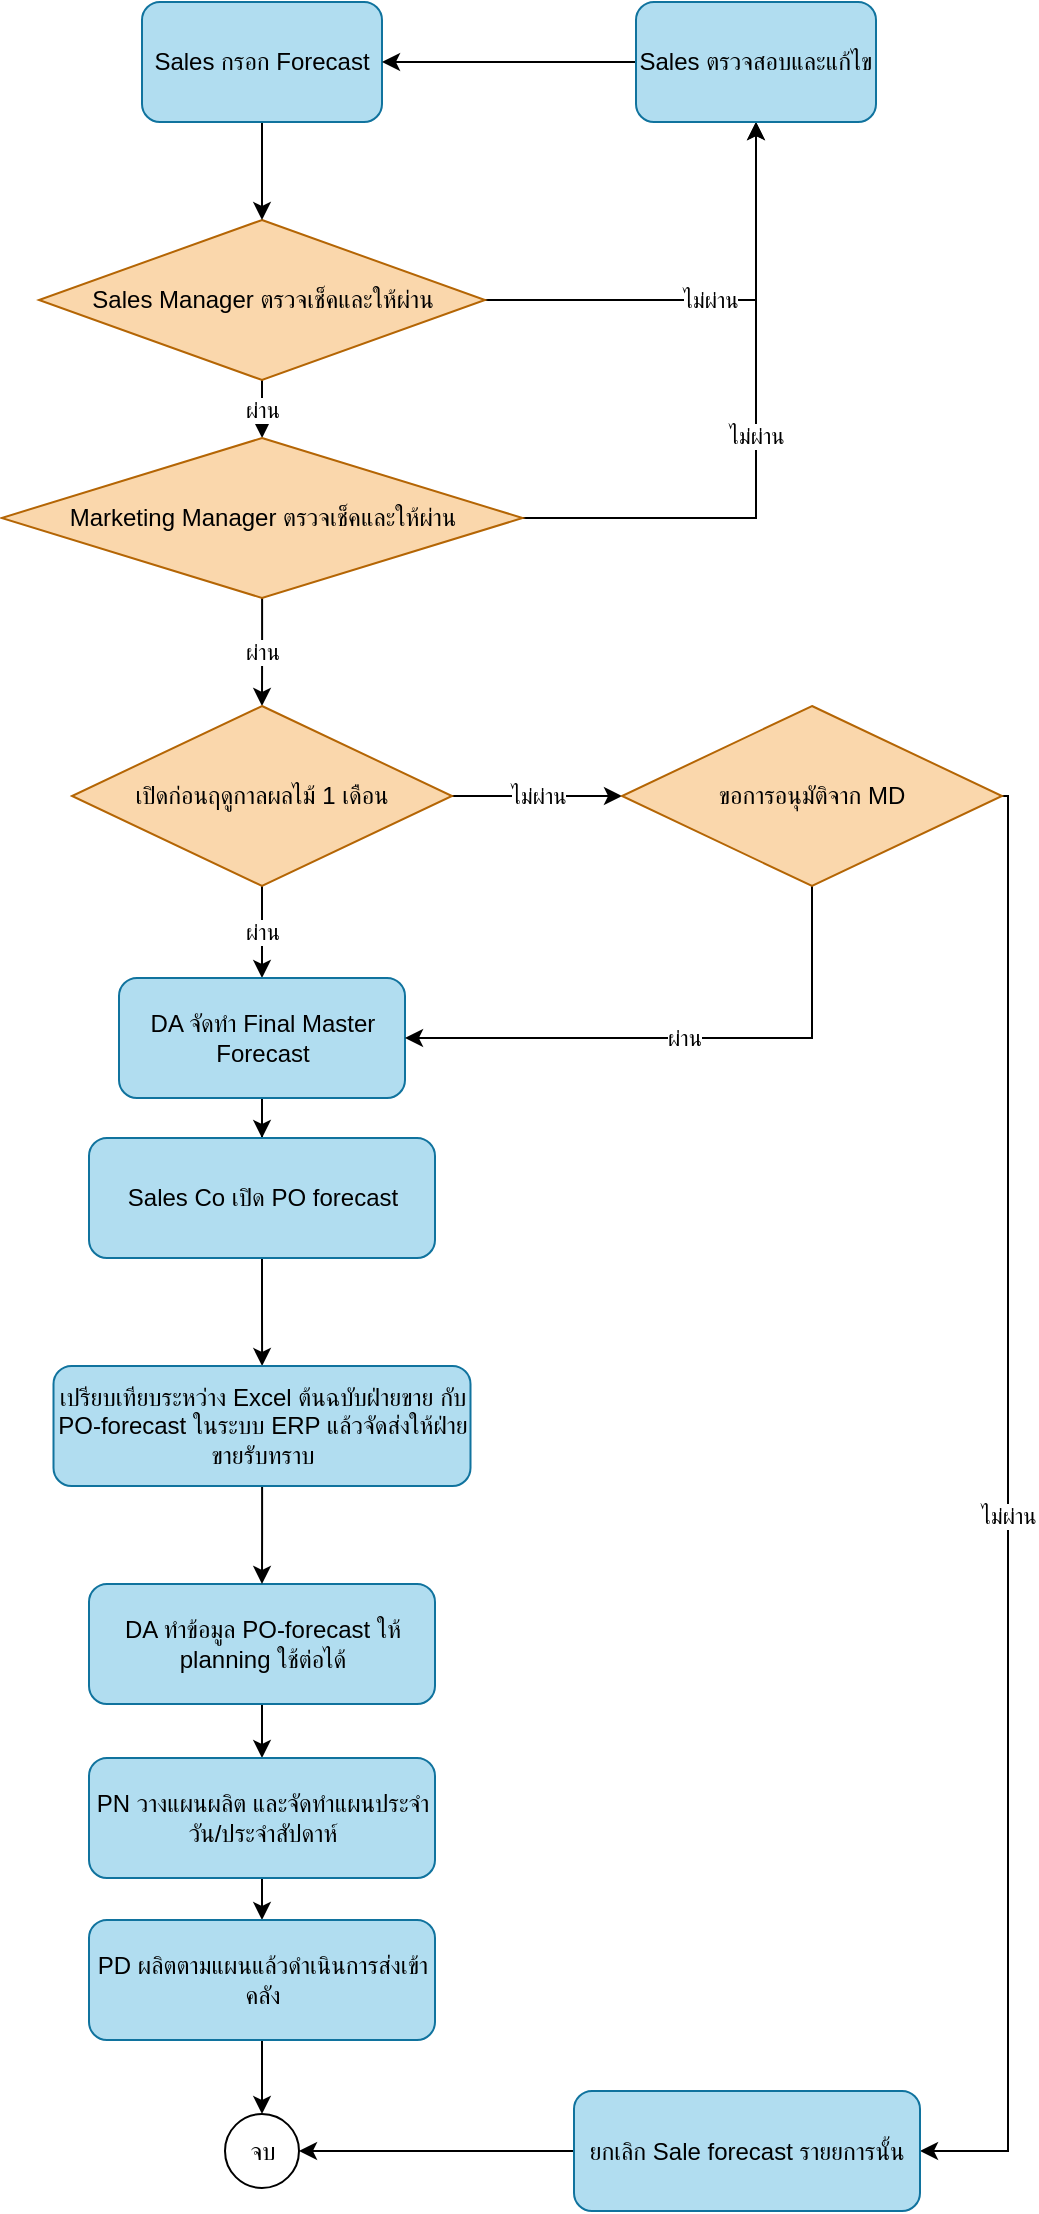 <mxfile version="28.0.7">
  <diagram id="C5RBs43oDa-KdzZeNtuy" name="Page-1">
    <mxGraphModel dx="1426" dy="881" grid="0" gridSize="10" guides="1" tooltips="1" connect="1" arrows="1" fold="1" page="1" pageScale="1" pageWidth="827" pageHeight="1169" math="0" shadow="0">
      <root>
        <mxCell id="WIyWlLk6GJQsqaUBKTNV-0" />
        <mxCell id="WIyWlLk6GJQsqaUBKTNV-1" parent="WIyWlLk6GJQsqaUBKTNV-0" />
        <mxCell id="PnefCcI8xvtNNN-fNU-R-5" value="" style="edgeStyle=orthogonalEdgeStyle;rounded=0;orthogonalLoop=1;jettySize=auto;html=1;" parent="WIyWlLk6GJQsqaUBKTNV-1" edge="1">
          <mxGeometry relative="1" as="geometry">
            <mxPoint x="230" y="880" as="sourcePoint" />
          </mxGeometry>
        </mxCell>
        <mxCell id="MqeZe2jEh2oXcdcuC_fv-16" value="ผ่าน" style="edgeStyle=orthogonalEdgeStyle;rounded=0;orthogonalLoop=1;jettySize=auto;html=1;" parent="WIyWlLk6GJQsqaUBKTNV-1" source="MqeZe2jEh2oXcdcuC_fv-11" target="MqeZe2jEh2oXcdcuC_fv-14" edge="1">
          <mxGeometry relative="1" as="geometry" />
        </mxCell>
        <mxCell id="MqeZe2jEh2oXcdcuC_fv-19" value="ไม่ผ่าน" style="edgeStyle=orthogonalEdgeStyle;rounded=0;orthogonalLoop=1;jettySize=auto;html=1;entryX=0.5;entryY=1;entryDx=0;entryDy=0;exitX=1;exitY=0.5;exitDx=0;exitDy=0;" parent="WIyWlLk6GJQsqaUBKTNV-1" source="MqeZe2jEh2oXcdcuC_fv-11" target="wGAiKCXnEbmTNtbZmv2O-13" edge="1">
          <mxGeometry relative="1" as="geometry">
            <mxPoint x="467.072" y="220" as="targetPoint" />
          </mxGeometry>
        </mxCell>
        <mxCell id="MqeZe2jEh2oXcdcuC_fv-11" value="Sales Manager ตรวจเช็คและให้ผ่าน" style="rhombus;whiteSpace=wrap;html=1;fillColor=#fad7ac;strokeColor=#b46504;" parent="WIyWlLk6GJQsqaUBKTNV-1" vertex="1">
          <mxGeometry x="118.5" y="252" width="223" height="80" as="geometry" />
        </mxCell>
        <mxCell id="MqeZe2jEh2oXcdcuC_fv-17" value="ผ่าน" style="edgeStyle=orthogonalEdgeStyle;rounded=0;orthogonalLoop=1;jettySize=auto;html=1;entryX=0.5;entryY=0;entryDx=0;entryDy=0;" parent="WIyWlLk6GJQsqaUBKTNV-1" source="MqeZe2jEh2oXcdcuC_fv-14" target="wGAiKCXnEbmTNtbZmv2O-0" edge="1">
          <mxGeometry relative="1" as="geometry" />
        </mxCell>
        <mxCell id="MqeZe2jEh2oXcdcuC_fv-26" value="ไม่ผ่าน" style="edgeStyle=orthogonalEdgeStyle;rounded=0;orthogonalLoop=1;jettySize=auto;html=1;entryX=0.5;entryY=1;entryDx=0;entryDy=0;exitX=1;exitY=0.5;exitDx=0;exitDy=0;" parent="WIyWlLk6GJQsqaUBKTNV-1" source="MqeZe2jEh2oXcdcuC_fv-14" target="wGAiKCXnEbmTNtbZmv2O-13" edge="1">
          <mxGeometry relative="1" as="geometry">
            <mxPoint x="467.348" y="219.88" as="targetPoint" />
          </mxGeometry>
        </mxCell>
        <mxCell id="MqeZe2jEh2oXcdcuC_fv-14" value="Marketing Manager ตรวจเช็คและให้ผ่าน" style="rhombus;whiteSpace=wrap;html=1;fillColor=#fad7ac;strokeColor=#b46504;" parent="WIyWlLk6GJQsqaUBKTNV-1" vertex="1">
          <mxGeometry x="99.75" y="361" width="260.5" height="80" as="geometry" />
        </mxCell>
        <mxCell id="wGAiKCXnEbmTNtbZmv2O-12" value="ผ่าน" style="edgeStyle=orthogonalEdgeStyle;rounded=0;orthogonalLoop=1;jettySize=auto;html=1;" parent="WIyWlLk6GJQsqaUBKTNV-1" source="wGAiKCXnEbmTNtbZmv2O-0" target="wGAiKCXnEbmTNtbZmv2O-11" edge="1">
          <mxGeometry relative="1" as="geometry" />
        </mxCell>
        <mxCell id="wGAiKCXnEbmTNtbZmv2O-19" value="ไม่ผ่าน" style="edgeStyle=orthogonalEdgeStyle;rounded=0;orthogonalLoop=1;jettySize=auto;html=1;entryX=0;entryY=0.5;entryDx=0;entryDy=0;" parent="WIyWlLk6GJQsqaUBKTNV-1" source="wGAiKCXnEbmTNtbZmv2O-0" target="wGAiKCXnEbmTNtbZmv2O-18" edge="1">
          <mxGeometry relative="1" as="geometry">
            <Array as="points">
              <mxPoint x="351" y="540" />
              <mxPoint x="351" y="540" />
            </Array>
          </mxGeometry>
        </mxCell>
        <mxCell id="wGAiKCXnEbmTNtbZmv2O-0" value="เปิดก่อนฤดูกาลผลไม้ 1 เดือน" style="rhombus;whiteSpace=wrap;html=1;fillColor=#fad7ac;strokeColor=#b46504;" parent="WIyWlLk6GJQsqaUBKTNV-1" vertex="1">
          <mxGeometry x="135" y="495" width="190" height="90" as="geometry" />
        </mxCell>
        <mxCell id="wGAiKCXnEbmTNtbZmv2O-10" value="" style="edgeStyle=orthogonalEdgeStyle;rounded=0;orthogonalLoop=1;jettySize=auto;html=1;" parent="WIyWlLk6GJQsqaUBKTNV-1" source="wGAiKCXnEbmTNtbZmv2O-9" target="MqeZe2jEh2oXcdcuC_fv-11" edge="1">
          <mxGeometry relative="1" as="geometry" />
        </mxCell>
        <mxCell id="wGAiKCXnEbmTNtbZmv2O-9" value="&lt;span style=&quot;&quot;&gt;Sales กรอก Forecast&lt;/span&gt;" style="rounded=1;whiteSpace=wrap;html=1;fillColor=#b1ddf0;strokeColor=#10739e;" parent="WIyWlLk6GJQsqaUBKTNV-1" vertex="1">
          <mxGeometry x="170" y="143" width="120" height="60" as="geometry" />
        </mxCell>
        <mxCell id="wGAiKCXnEbmTNtbZmv2O-16" value="" style="edgeStyle=orthogonalEdgeStyle;rounded=0;orthogonalLoop=1;jettySize=auto;html=1;" parent="WIyWlLk6GJQsqaUBKTNV-1" source="wGAiKCXnEbmTNtbZmv2O-11" target="wGAiKCXnEbmTNtbZmv2O-15" edge="1">
          <mxGeometry relative="1" as="geometry" />
        </mxCell>
        <mxCell id="wGAiKCXnEbmTNtbZmv2O-11" value="&lt;span style=&quot;&quot;&gt;DA จัดทำ Final Master Forecast&lt;/span&gt;&lt;span style=&quot;text-wrap-mode: nowrap; font-family: monospace; font-size: 0px; text-align: start;&quot;&gt;%3CmxGraphModel%3E%3Croot%3E%3CmxCell%20id%3D%220%22%2F%3E%3CmxCell%20id%3D%221%22%20parent%3D%220%22%2F%3E%3CmxCell%20id%3D%222%22%20value%3D%22Marketing%20Manager%20%E0%B8%95%E0%B8%A3%E0%B8%A7%E0%B8%88%E0%B9%80%E0%B8%8A%E0%B9%87%E0%B8%84%22%20style%3D%22rounded%3D0%3BwhiteSpace%3Dwrap%3Bhtml%3D1%3B%22%20vertex%3D%221%22%20parent%3D%221%22%3E%3CmxGeometry%20x%3D%22147.5%22%20y%3D%22370%22%20width%3D%22165%22%20height%3D%2260%22%20as%3D%22geometry%22%2F%3E%3C%2FmxCell%3E%3C%2Froot%3E%3C%2FmxGraphModel%3E&lt;/span&gt;" style="rounded=1;whiteSpace=wrap;html=1;fillColor=#b1ddf0;strokeColor=#10739e;fontColor=default;" parent="WIyWlLk6GJQsqaUBKTNV-1" vertex="1">
          <mxGeometry x="158.5" y="631" width="143" height="60" as="geometry" />
        </mxCell>
        <mxCell id="wGAiKCXnEbmTNtbZmv2O-14" style="edgeStyle=orthogonalEdgeStyle;rounded=0;orthogonalLoop=1;jettySize=auto;html=1;" parent="WIyWlLk6GJQsqaUBKTNV-1" source="wGAiKCXnEbmTNtbZmv2O-13" target="wGAiKCXnEbmTNtbZmv2O-9" edge="1">
          <mxGeometry relative="1" as="geometry" />
        </mxCell>
        <mxCell id="wGAiKCXnEbmTNtbZmv2O-13" value="&lt;span style=&quot;&quot;&gt;Sales ตรวจสอบและแก้ไข&lt;/span&gt;" style="rounded=1;whiteSpace=wrap;html=1;fillColor=#b1ddf0;strokeColor=#10739e;fontColor=default;" parent="WIyWlLk6GJQsqaUBKTNV-1" vertex="1">
          <mxGeometry x="417" y="143" width="120" height="60" as="geometry" />
        </mxCell>
        <mxCell id="3QiFB7Tr-Uy_t7sFEL7L-1" value="" style="edgeStyle=orthogonalEdgeStyle;rounded=0;orthogonalLoop=1;jettySize=auto;html=1;" edge="1" parent="WIyWlLk6GJQsqaUBKTNV-1" source="wGAiKCXnEbmTNtbZmv2O-15" target="3QiFB7Tr-Uy_t7sFEL7L-0">
          <mxGeometry relative="1" as="geometry" />
        </mxCell>
        <mxCell id="wGAiKCXnEbmTNtbZmv2O-15" value="&lt;span style=&quot;&quot;&gt;Sales Co เปิด PO forecast&lt;/span&gt;" style="rounded=1;whiteSpace=wrap;html=1;fillColor=#b1ddf0;strokeColor=#10739e;fontColor=default;" parent="WIyWlLk6GJQsqaUBKTNV-1" vertex="1">
          <mxGeometry x="143.5" y="711" width="173" height="60" as="geometry" />
        </mxCell>
        <mxCell id="wGAiKCXnEbmTNtbZmv2O-24" value="ผ่าน" style="edgeStyle=orthogonalEdgeStyle;rounded=0;orthogonalLoop=1;jettySize=auto;html=1;entryX=1;entryY=0.5;entryDx=0;entryDy=0;" parent="WIyWlLk6GJQsqaUBKTNV-1" source="wGAiKCXnEbmTNtbZmv2O-18" target="wGAiKCXnEbmTNtbZmv2O-11" edge="1">
          <mxGeometry relative="1" as="geometry">
            <Array as="points">
              <mxPoint x="505" y="661" />
            </Array>
          </mxGeometry>
        </mxCell>
        <mxCell id="wGAiKCXnEbmTNtbZmv2O-25" value="ไม่ผ่าน" style="edgeStyle=orthogonalEdgeStyle;rounded=0;orthogonalLoop=1;jettySize=auto;html=1;entryX=1;entryY=0.5;entryDx=0;entryDy=0;" parent="WIyWlLk6GJQsqaUBKTNV-1" source="wGAiKCXnEbmTNtbZmv2O-18" target="wGAiKCXnEbmTNtbZmv2O-31" edge="1">
          <mxGeometry relative="1" as="geometry">
            <mxPoint x="635" y="1078" as="targetPoint" />
            <Array as="points">
              <mxPoint x="603" y="540" />
              <mxPoint x="603" y="1218" />
            </Array>
          </mxGeometry>
        </mxCell>
        <mxCell id="wGAiKCXnEbmTNtbZmv2O-18" value="ขอการอนุมัติจาก MD" style="rhombus;whiteSpace=wrap;html=1;fillColor=#fad7ac;strokeColor=#b46504;" parent="WIyWlLk6GJQsqaUBKTNV-1" vertex="1">
          <mxGeometry x="410" y="495" width="190" height="90" as="geometry" />
        </mxCell>
        <mxCell id="wGAiKCXnEbmTNtbZmv2O-23" value="" style="edgeStyle=orthogonalEdgeStyle;rounded=0;orthogonalLoop=1;jettySize=auto;html=1;" parent="WIyWlLk6GJQsqaUBKTNV-1" source="wGAiKCXnEbmTNtbZmv2O-20" target="wGAiKCXnEbmTNtbZmv2O-22" edge="1">
          <mxGeometry relative="1" as="geometry" />
        </mxCell>
        <mxCell id="wGAiKCXnEbmTNtbZmv2O-20" value="DA ทำข้อมูล PO-forecast ให้ planning ใช้ต่อได้" style="rounded=1;whiteSpace=wrap;html=1;fillColor=#b1ddf0;strokeColor=#10739e;fontColor=default;" parent="WIyWlLk6GJQsqaUBKTNV-1" vertex="1">
          <mxGeometry x="143.5" y="934" width="173" height="60" as="geometry" />
        </mxCell>
        <mxCell id="wGAiKCXnEbmTNtbZmv2O-27" value="" style="edgeStyle=orthogonalEdgeStyle;rounded=0;orthogonalLoop=1;jettySize=auto;html=1;" parent="WIyWlLk6GJQsqaUBKTNV-1" source="wGAiKCXnEbmTNtbZmv2O-22" target="wGAiKCXnEbmTNtbZmv2O-26" edge="1">
          <mxGeometry relative="1" as="geometry" />
        </mxCell>
        <mxCell id="wGAiKCXnEbmTNtbZmv2O-22" value="PN วางแผนผลิต และจัดทำแผนประจำวัน/ประจำสัปดาห์" style="rounded=1;whiteSpace=wrap;html=1;fillColor=#b1ddf0;strokeColor=#10739e;fontColor=default;" parent="WIyWlLk6GJQsqaUBKTNV-1" vertex="1">
          <mxGeometry x="143.5" y="1021" width="173" height="60" as="geometry" />
        </mxCell>
        <mxCell id="wGAiKCXnEbmTNtbZmv2O-29" value="" style="edgeStyle=orthogonalEdgeStyle;rounded=0;orthogonalLoop=1;jettySize=auto;html=1;" parent="WIyWlLk6GJQsqaUBKTNV-1" source="wGAiKCXnEbmTNtbZmv2O-26" target="wGAiKCXnEbmTNtbZmv2O-28" edge="1">
          <mxGeometry relative="1" as="geometry" />
        </mxCell>
        <mxCell id="wGAiKCXnEbmTNtbZmv2O-26" value="PD ผลิตตามแผนแล้วดำเนินการส่งเข้าคลัง" style="rounded=1;whiteSpace=wrap;html=1;fillColor=#b1ddf0;strokeColor=#10739e;fontColor=default;" parent="WIyWlLk6GJQsqaUBKTNV-1" vertex="1">
          <mxGeometry x="143.5" y="1102" width="173" height="60" as="geometry" />
        </mxCell>
        <mxCell id="wGAiKCXnEbmTNtbZmv2O-28" value="จบ" style="ellipse;whiteSpace=wrap;html=1;aspect=fixed;" parent="WIyWlLk6GJQsqaUBKTNV-1" vertex="1">
          <mxGeometry x="211.5" y="1199" width="37" height="37" as="geometry" />
        </mxCell>
        <mxCell id="wGAiKCXnEbmTNtbZmv2O-32" style="edgeStyle=orthogonalEdgeStyle;rounded=0;orthogonalLoop=1;jettySize=auto;html=1;entryX=1;entryY=0.5;entryDx=0;entryDy=0;" parent="WIyWlLk6GJQsqaUBKTNV-1" source="wGAiKCXnEbmTNtbZmv2O-31" target="wGAiKCXnEbmTNtbZmv2O-28" edge="1">
          <mxGeometry relative="1" as="geometry" />
        </mxCell>
        <mxCell id="wGAiKCXnEbmTNtbZmv2O-31" value="ยกเลิก Sale forecast รายยการนั้น" style="rounded=1;whiteSpace=wrap;html=1;fillColor=#b1ddf0;strokeColor=#10739e;fontColor=default;" parent="WIyWlLk6GJQsqaUBKTNV-1" vertex="1">
          <mxGeometry x="386" y="1187.5" width="173" height="60" as="geometry" />
        </mxCell>
        <mxCell id="3QiFB7Tr-Uy_t7sFEL7L-2" value="" style="edgeStyle=orthogonalEdgeStyle;rounded=0;orthogonalLoop=1;jettySize=auto;html=1;" edge="1" parent="WIyWlLk6GJQsqaUBKTNV-1" source="3QiFB7Tr-Uy_t7sFEL7L-0" target="wGAiKCXnEbmTNtbZmv2O-20">
          <mxGeometry relative="1" as="geometry" />
        </mxCell>
        <mxCell id="3QiFB7Tr-Uy_t7sFEL7L-0" value="เปรียบเทียบระหว่าง Excel ต้นฉบับฝ่ายขาย กับ PO-forecast ในระบบ ERP แล้วจัดส่งให้ฝ่ายขายรับทราบ" style="rounded=1;whiteSpace=wrap;html=1;fillColor=#b1ddf0;strokeColor=#10739e;fontColor=default;" vertex="1" parent="WIyWlLk6GJQsqaUBKTNV-1">
          <mxGeometry x="125.75" y="825" width="208.5" height="60" as="geometry" />
        </mxCell>
      </root>
    </mxGraphModel>
  </diagram>
</mxfile>
